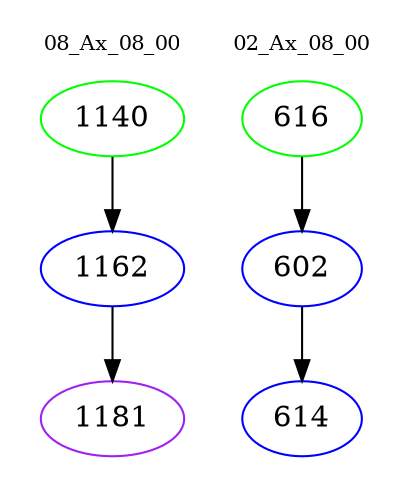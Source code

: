 digraph{
subgraph cluster_0 {
color = white
label = "08_Ax_08_00";
fontsize=10;
T0_1140 [label="1140", color="green"]
T0_1140 -> T0_1162 [color="black"]
T0_1162 [label="1162", color="blue"]
T0_1162 -> T0_1181 [color="black"]
T0_1181 [label="1181", color="purple"]
}
subgraph cluster_1 {
color = white
label = "02_Ax_08_00";
fontsize=10;
T1_616 [label="616", color="green"]
T1_616 -> T1_602 [color="black"]
T1_602 [label="602", color="blue"]
T1_602 -> T1_614 [color="black"]
T1_614 [label="614", color="blue"]
}
}
